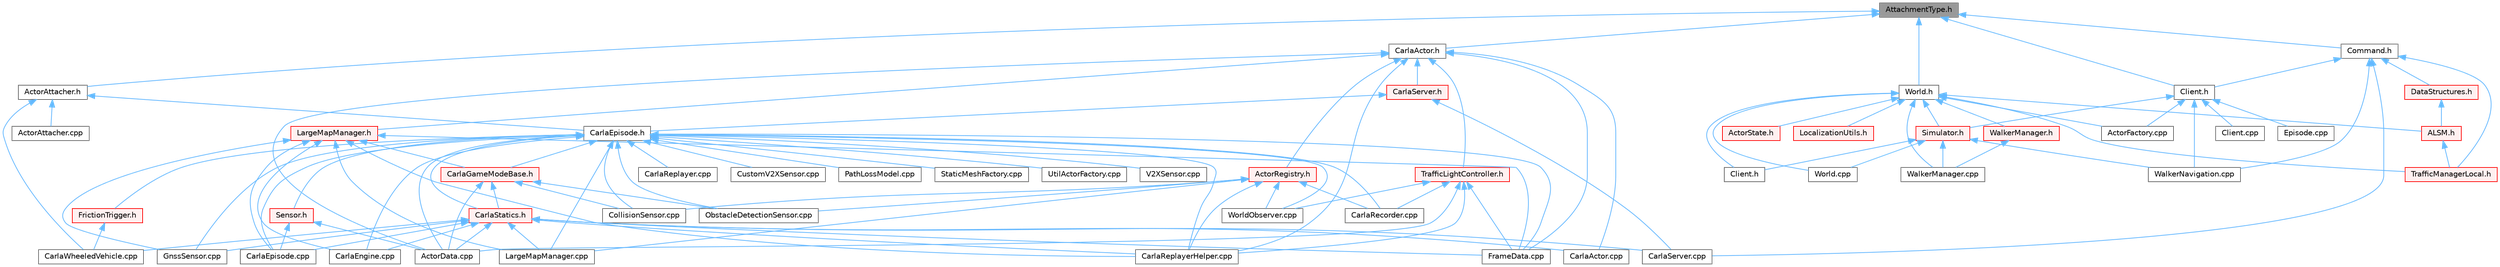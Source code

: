 digraph "AttachmentType.h"
{
 // INTERACTIVE_SVG=YES
 // LATEX_PDF_SIZE
  bgcolor="transparent";
  edge [fontname=Helvetica,fontsize=10,labelfontname=Helvetica,labelfontsize=10];
  node [fontname=Helvetica,fontsize=10,shape=box,height=0.2,width=0.4];
  Node1 [id="Node000001",label="AttachmentType.h",height=0.2,width=0.4,color="gray40", fillcolor="grey60", style="filled", fontcolor="black",tooltip=" "];
  Node1 -> Node2 [id="edge1_Node000001_Node000002",dir="back",color="steelblue1",style="solid",tooltip=" "];
  Node2 [id="Node000002",label="ActorAttacher.h",height=0.2,width=0.4,color="grey40", fillcolor="white", style="filled",URL="$d6/d68/ActorAttacher_8h.html",tooltip=" "];
  Node2 -> Node3 [id="edge2_Node000002_Node000003",dir="back",color="steelblue1",style="solid",tooltip=" "];
  Node3 [id="Node000003",label="ActorAttacher.cpp",height=0.2,width=0.4,color="grey40", fillcolor="white", style="filled",URL="$d1/d4c/ActorAttacher_8cpp.html",tooltip=" "];
  Node2 -> Node4 [id="edge3_Node000002_Node000004",dir="back",color="steelblue1",style="solid",tooltip=" "];
  Node4 [id="Node000004",label="CarlaEpisode.h",height=0.2,width=0.4,color="grey40", fillcolor="white", style="filled",URL="$de/db8/CarlaEpisode_8h.html",tooltip=" "];
  Node4 -> Node5 [id="edge4_Node000004_Node000005",dir="back",color="steelblue1",style="solid",tooltip=" "];
  Node5 [id="Node000005",label="ActorData.cpp",height=0.2,width=0.4,color="grey40", fillcolor="white", style="filled",URL="$da/d7f/ActorData_8cpp.html",tooltip=" "];
  Node4 -> Node6 [id="edge5_Node000004_Node000006",dir="back",color="steelblue1",style="solid",tooltip=" "];
  Node6 [id="Node000006",label="CarlaEngine.cpp",height=0.2,width=0.4,color="grey40", fillcolor="white", style="filled",URL="$d6/da1/CarlaEngine_8cpp.html",tooltip=" "];
  Node4 -> Node7 [id="edge6_Node000004_Node000007",dir="back",color="steelblue1",style="solid",tooltip=" "];
  Node7 [id="Node000007",label="CarlaEpisode.cpp",height=0.2,width=0.4,color="grey40", fillcolor="white", style="filled",URL="$d6/dd9/CarlaEpisode_8cpp.html",tooltip=" "];
  Node4 -> Node8 [id="edge7_Node000004_Node000008",dir="back",color="steelblue1",style="solid",tooltip=" "];
  Node8 [id="Node000008",label="CarlaGameModeBase.h",height=0.2,width=0.4,color="red", fillcolor="#FFF0F0", style="filled",URL="$d3/d49/CarlaGameModeBase_8h.html",tooltip=" "];
  Node8 -> Node5 [id="edge8_Node000008_Node000005",dir="back",color="steelblue1",style="solid",tooltip=" "];
  Node8 -> Node10 [id="edge9_Node000008_Node000010",dir="back",color="steelblue1",style="solid",tooltip=" "];
  Node10 [id="Node000010",label="CarlaStatics.h",height=0.2,width=0.4,color="red", fillcolor="#FFF0F0", style="filled",URL="$d9/dc8/CarlaStatics_8h.html",tooltip=" "];
  Node10 -> Node5 [id="edge10_Node000010_Node000005",dir="back",color="steelblue1",style="solid",tooltip=" "];
  Node10 -> Node11 [id="edge11_Node000010_Node000011",dir="back",color="steelblue1",style="solid",tooltip=" "];
  Node11 [id="Node000011",label="CarlaActor.cpp",height=0.2,width=0.4,color="grey40", fillcolor="white", style="filled",URL="$d3/d43/CarlaActor_8cpp.html",tooltip=" "];
  Node10 -> Node6 [id="edge12_Node000010_Node000006",dir="back",color="steelblue1",style="solid",tooltip=" "];
  Node10 -> Node7 [id="edge13_Node000010_Node000007",dir="back",color="steelblue1",style="solid",tooltip=" "];
  Node10 -> Node14 [id="edge14_Node000010_Node000014",dir="back",color="steelblue1",style="solid",tooltip=" "];
  Node14 [id="Node000014",label="CarlaReplayerHelper.cpp",height=0.2,width=0.4,color="grey40", fillcolor="white", style="filled",URL="$d2/d32/CarlaReplayerHelper_8cpp.html",tooltip=" "];
  Node10 -> Node15 [id="edge15_Node000010_Node000015",dir="back",color="steelblue1",style="solid",tooltip=" "];
  Node15 [id="Node000015",label="CarlaServer.cpp",height=0.2,width=0.4,color="grey40", fillcolor="white", style="filled",URL="$db/d6c/CarlaServer_8cpp.html",tooltip=" "];
  Node10 -> Node17 [id="edge16_Node000010_Node000017",dir="back",color="steelblue1",style="solid",tooltip=" "];
  Node17 [id="Node000017",label="CarlaWheeledVehicle.cpp",height=0.2,width=0.4,color="grey40", fillcolor="white", style="filled",URL="$dc/d65/CarlaWheeledVehicle_8cpp.html",tooltip=" "];
  Node10 -> Node20 [id="edge17_Node000010_Node000020",dir="back",color="steelblue1",style="solid",tooltip=" "];
  Node20 [id="Node000020",label="FrameData.cpp",height=0.2,width=0.4,color="grey40", fillcolor="white", style="filled",URL="$df/d8a/FrameData_8cpp.html",tooltip=" "];
  Node10 -> Node21 [id="edge18_Node000010_Node000021",dir="back",color="steelblue1",style="solid",tooltip=" "];
  Node21 [id="Node000021",label="GnssSensor.cpp",height=0.2,width=0.4,color="grey40", fillcolor="white", style="filled",URL="$d7/d22/GnssSensor_8cpp.html",tooltip=" "];
  Node10 -> Node22 [id="edge19_Node000010_Node000022",dir="back",color="steelblue1",style="solid",tooltip=" "];
  Node22 [id="Node000022",label="LargeMapManager.cpp",height=0.2,width=0.4,color="grey40", fillcolor="white", style="filled",URL="$df/d6c/LargeMapManager_8cpp.html",tooltip=" "];
  Node8 -> Node38 [id="edge20_Node000008_Node000038",dir="back",color="steelblue1",style="solid",tooltip=" "];
  Node38 [id="Node000038",label="CollisionSensor.cpp",height=0.2,width=0.4,color="grey40", fillcolor="white", style="filled",URL="$da/df0/CollisionSensor_8cpp.html",tooltip=" "];
  Node8 -> Node39 [id="edge21_Node000008_Node000039",dir="back",color="steelblue1",style="solid",tooltip=" "];
  Node39 [id="Node000039",label="ObstacleDetectionSensor.cpp",height=0.2,width=0.4,color="grey40", fillcolor="white", style="filled",URL="$d2/d70/ObstacleDetectionSensor_8cpp.html",tooltip=" "];
  Node4 -> Node40 [id="edge22_Node000004_Node000040",dir="back",color="steelblue1",style="solid",tooltip=" "];
  Node40 [id="Node000040",label="CarlaRecorder.cpp",height=0.2,width=0.4,color="grey40", fillcolor="white", style="filled",URL="$da/d49/CarlaRecorder_8cpp.html",tooltip=" "];
  Node4 -> Node41 [id="edge23_Node000004_Node000041",dir="back",color="steelblue1",style="solid",tooltip=" "];
  Node41 [id="Node000041",label="CarlaReplayer.cpp",height=0.2,width=0.4,color="grey40", fillcolor="white", style="filled",URL="$db/dba/CarlaReplayer_8cpp.html",tooltip=" "];
  Node4 -> Node14 [id="edge24_Node000004_Node000014",dir="back",color="steelblue1",style="solid",tooltip=" "];
  Node4 -> Node10 [id="edge25_Node000004_Node000010",dir="back",color="steelblue1",style="solid",tooltip=" "];
  Node4 -> Node38 [id="edge26_Node000004_Node000038",dir="back",color="steelblue1",style="solid",tooltip=" "];
  Node4 -> Node42 [id="edge27_Node000004_Node000042",dir="back",color="steelblue1",style="solid",tooltip=" "];
  Node42 [id="Node000042",label="CustomV2XSensor.cpp",height=0.2,width=0.4,color="grey40", fillcolor="white", style="filled",URL="$d8/d97/CustomV2XSensor_8cpp.html",tooltip=" "];
  Node4 -> Node20 [id="edge28_Node000004_Node000020",dir="back",color="steelblue1",style="solid",tooltip=" "];
  Node4 -> Node43 [id="edge29_Node000004_Node000043",dir="back",color="steelblue1",style="solid",tooltip=" "];
  Node43 [id="Node000043",label="FrictionTrigger.h",height=0.2,width=0.4,color="red", fillcolor="#FFF0F0", style="filled",URL="$d4/d30/FrictionTrigger_8h.html",tooltip=" "];
  Node43 -> Node17 [id="edge30_Node000043_Node000017",dir="back",color="steelblue1",style="solid",tooltip=" "];
  Node4 -> Node21 [id="edge31_Node000004_Node000021",dir="back",color="steelblue1",style="solid",tooltip=" "];
  Node4 -> Node22 [id="edge32_Node000004_Node000022",dir="back",color="steelblue1",style="solid",tooltip=" "];
  Node4 -> Node39 [id="edge33_Node000004_Node000039",dir="back",color="steelblue1",style="solid",tooltip=" "];
  Node4 -> Node45 [id="edge34_Node000004_Node000045",dir="back",color="steelblue1",style="solid",tooltip=" "];
  Node45 [id="Node000045",label="PathLossModel.cpp",height=0.2,width=0.4,color="grey40", fillcolor="white", style="filled",URL="$d9/dcb/PathLossModel_8cpp.html",tooltip=" "];
  Node4 -> Node46 [id="edge35_Node000004_Node000046",dir="back",color="steelblue1",style="solid",tooltip=" "];
  Node46 [id="Node000046",label="Sensor.h",height=0.2,width=0.4,color="red", fillcolor="#FFF0F0", style="filled",URL="$d7/d7d/Unreal_2CarlaUE4_2Plugins_2Carla_2Source_2Carla_2Sensor_2Sensor_8h.html",tooltip=" "];
  Node46 -> Node5 [id="edge36_Node000046_Node000005",dir="back",color="steelblue1",style="solid",tooltip=" "];
  Node46 -> Node7 [id="edge37_Node000046_Node000007",dir="back",color="steelblue1",style="solid",tooltip=" "];
  Node4 -> Node75 [id="edge38_Node000004_Node000075",dir="back",color="steelblue1",style="solid",tooltip=" "];
  Node75 [id="Node000075",label="StaticMeshFactory.cpp",height=0.2,width=0.4,color="grey40", fillcolor="white", style="filled",URL="$d7/dc4/StaticMeshFactory_8cpp.html",tooltip=" "];
  Node4 -> Node76 [id="edge39_Node000004_Node000076",dir="back",color="steelblue1",style="solid",tooltip=" "];
  Node76 [id="Node000076",label="UtilActorFactory.cpp",height=0.2,width=0.4,color="grey40", fillcolor="white", style="filled",URL="$dc/df0/UtilActorFactory_8cpp.html",tooltip=" "];
  Node4 -> Node50 [id="edge40_Node000004_Node000050",dir="back",color="steelblue1",style="solid",tooltip=" "];
  Node50 [id="Node000050",label="V2XSensor.cpp",height=0.2,width=0.4,color="grey40", fillcolor="white", style="filled",URL="$d2/df9/V2XSensor_8cpp.html",tooltip=" "];
  Node4 -> Node94 [id="edge41_Node000004_Node000094",dir="back",color="steelblue1",style="solid",tooltip=" "];
  Node94 [id="Node000094",label="WorldObserver.cpp",height=0.2,width=0.4,color="grey40", fillcolor="white", style="filled",URL="$d9/de7/WorldObserver_8cpp.html",tooltip=" "];
  Node2 -> Node17 [id="edge42_Node000002_Node000017",dir="back",color="steelblue1",style="solid",tooltip=" "];
  Node1 -> Node95 [id="edge43_Node000001_Node000095",dir="back",color="steelblue1",style="solid",tooltip=" "];
  Node95 [id="Node000095",label="CarlaActor.h",height=0.2,width=0.4,color="grey40", fillcolor="white", style="filled",URL="$de/d36/CarlaActor_8h.html",tooltip=" "];
  Node95 -> Node5 [id="edge44_Node000095_Node000005",dir="back",color="steelblue1",style="solid",tooltip=" "];
  Node95 -> Node96 [id="edge45_Node000095_Node000096",dir="back",color="steelblue1",style="solid",tooltip=" "];
  Node96 [id="Node000096",label="ActorRegistry.h",height=0.2,width=0.4,color="red", fillcolor="#FFF0F0", style="filled",URL="$da/de4/ActorRegistry_8h.html",tooltip=" "];
  Node96 -> Node40 [id="edge46_Node000096_Node000040",dir="back",color="steelblue1",style="solid",tooltip=" "];
  Node96 -> Node14 [id="edge47_Node000096_Node000014",dir="back",color="steelblue1",style="solid",tooltip=" "];
  Node96 -> Node38 [id="edge48_Node000096_Node000038",dir="back",color="steelblue1",style="solid",tooltip=" "];
  Node96 -> Node22 [id="edge49_Node000096_Node000022",dir="back",color="steelblue1",style="solid",tooltip=" "];
  Node96 -> Node39 [id="edge50_Node000096_Node000039",dir="back",color="steelblue1",style="solid",tooltip=" "];
  Node96 -> Node94 [id="edge51_Node000096_Node000094",dir="back",color="steelblue1",style="solid",tooltip=" "];
  Node95 -> Node11 [id="edge52_Node000095_Node000011",dir="back",color="steelblue1",style="solid",tooltip=" "];
  Node95 -> Node14 [id="edge53_Node000095_Node000014",dir="back",color="steelblue1",style="solid",tooltip=" "];
  Node95 -> Node98 [id="edge54_Node000095_Node000098",dir="back",color="steelblue1",style="solid",tooltip=" "];
  Node98 [id="Node000098",label="CarlaServer.h",height=0.2,width=0.4,color="red", fillcolor="#FFF0F0", style="filled",URL="$d0/d35/CarlaServer_8h.html",tooltip=" "];
  Node98 -> Node4 [id="edge55_Node000098_Node000004",dir="back",color="steelblue1",style="solid",tooltip=" "];
  Node98 -> Node15 [id="edge56_Node000098_Node000015",dir="back",color="steelblue1",style="solid",tooltip=" "];
  Node95 -> Node20 [id="edge57_Node000095_Node000020",dir="back",color="steelblue1",style="solid",tooltip=" "];
  Node95 -> Node109 [id="edge58_Node000095_Node000109",dir="back",color="steelblue1",style="solid",tooltip=" "];
  Node109 [id="Node000109",label="LargeMapManager.h",height=0.2,width=0.4,color="red", fillcolor="#FFF0F0", style="filled",URL="$d3/d30/LargeMapManager_8h.html",tooltip=" "];
  Node109 -> Node6 [id="edge59_Node000109_Node000006",dir="back",color="steelblue1",style="solid",tooltip=" "];
  Node109 -> Node7 [id="edge60_Node000109_Node000007",dir="back",color="steelblue1",style="solid",tooltip=" "];
  Node109 -> Node8 [id="edge61_Node000109_Node000008",dir="back",color="steelblue1",style="solid",tooltip=" "];
  Node109 -> Node14 [id="edge62_Node000109_Node000014",dir="back",color="steelblue1",style="solid",tooltip=" "];
  Node109 -> Node20 [id="edge63_Node000109_Node000020",dir="back",color="steelblue1",style="solid",tooltip=" "];
  Node109 -> Node21 [id="edge64_Node000109_Node000021",dir="back",color="steelblue1",style="solid",tooltip=" "];
  Node109 -> Node22 [id="edge65_Node000109_Node000022",dir="back",color="steelblue1",style="solid",tooltip=" "];
  Node95 -> Node115 [id="edge66_Node000095_Node000115",dir="back",color="steelblue1",style="solid",tooltip=" "];
  Node115 [id="Node000115",label="TrafficLightController.h",height=0.2,width=0.4,color="red", fillcolor="#FFF0F0", style="filled",URL="$dd/d67/TrafficLightController_8h.html",tooltip=" "];
  Node115 -> Node5 [id="edge67_Node000115_Node000005",dir="back",color="steelblue1",style="solid",tooltip=" "];
  Node115 -> Node40 [id="edge68_Node000115_Node000040",dir="back",color="steelblue1",style="solid",tooltip=" "];
  Node115 -> Node14 [id="edge69_Node000115_Node000014",dir="back",color="steelblue1",style="solid",tooltip=" "];
  Node115 -> Node20 [id="edge70_Node000115_Node000020",dir="back",color="steelblue1",style="solid",tooltip=" "];
  Node115 -> Node94 [id="edge71_Node000115_Node000094",dir="back",color="steelblue1",style="solid",tooltip=" "];
  Node1 -> Node119 [id="edge72_Node000001_Node000119",dir="back",color="steelblue1",style="solid",tooltip=" "];
  Node119 [id="Node000119",label="Client.h",height=0.2,width=0.4,color="grey40", fillcolor="white", style="filled",URL="$df/d8b/client_2detail_2Client_8h.html",tooltip=" "];
  Node119 -> Node120 [id="edge73_Node000119_Node000120",dir="back",color="steelblue1",style="solid",tooltip=" "];
  Node120 [id="Node000120",label="ActorFactory.cpp",height=0.2,width=0.4,color="grey40", fillcolor="white", style="filled",URL="$df/dd6/ActorFactory_8cpp.html",tooltip=" "];
  Node119 -> Node121 [id="edge74_Node000119_Node000121",dir="back",color="steelblue1",style="solid",tooltip=" "];
  Node121 [id="Node000121",label="Client.cpp",height=0.2,width=0.4,color="grey40", fillcolor="white", style="filled",URL="$dc/d4a/client_2detail_2Client_8cpp.html",tooltip=" "];
  Node119 -> Node122 [id="edge75_Node000119_Node000122",dir="back",color="steelblue1",style="solid",tooltip=" "];
  Node122 [id="Node000122",label="Episode.cpp",height=0.2,width=0.4,color="grey40", fillcolor="white", style="filled",URL="$d6/d12/Episode_8cpp.html",tooltip=" "];
  Node119 -> Node123 [id="edge76_Node000119_Node000123",dir="back",color="steelblue1",style="solid",tooltip=" "];
  Node123 [id="Node000123",label="Simulator.h",height=0.2,width=0.4,color="red", fillcolor="#FFF0F0", style="filled",URL="$d6/d4a/Simulator_8h.html",tooltip=" "];
  Node123 -> Node125 [id="edge77_Node000123_Node000125",dir="back",color="steelblue1",style="solid",tooltip=" "];
  Node125 [id="Node000125",label="Client.h",height=0.2,width=0.4,color="grey40", fillcolor="white", style="filled",URL="$dd/de3/client_2Client_8h.html",tooltip=" "];
  Node123 -> Node142 [id="edge78_Node000123_Node000142",dir="back",color="steelblue1",style="solid",tooltip=" "];
  Node142 [id="Node000142",label="WalkerManager.cpp",height=0.2,width=0.4,color="grey40", fillcolor="white", style="filled",URL="$d2/dbb/WalkerManager_8cpp.html",tooltip=" "];
  Node123 -> Node143 [id="edge79_Node000123_Node000143",dir="back",color="steelblue1",style="solid",tooltip=" "];
  Node143 [id="Node000143",label="WalkerNavigation.cpp",height=0.2,width=0.4,color="grey40", fillcolor="white", style="filled",URL="$de/d84/WalkerNavigation_8cpp.html",tooltip=" "];
  Node123 -> Node144 [id="edge80_Node000123_Node000144",dir="back",color="steelblue1",style="solid",tooltip=" "];
  Node144 [id="Node000144",label="World.cpp",height=0.2,width=0.4,color="grey40", fillcolor="white", style="filled",URL="$d7/dfe/World_8cpp.html",tooltip=" "];
  Node119 -> Node143 [id="edge81_Node000119_Node000143",dir="back",color="steelblue1",style="solid",tooltip=" "];
  Node1 -> Node145 [id="edge82_Node000001_Node000145",dir="back",color="steelblue1",style="solid",tooltip=" "];
  Node145 [id="Node000145",label="Command.h",height=0.2,width=0.4,color="grey40", fillcolor="white", style="filled",URL="$d1/d55/Command_8h.html",tooltip=" "];
  Node145 -> Node15 [id="edge83_Node000145_Node000015",dir="back",color="steelblue1",style="solid",tooltip=" "];
  Node145 -> Node119 [id="edge84_Node000145_Node000119",dir="back",color="steelblue1",style="solid",tooltip=" "];
  Node145 -> Node146 [id="edge85_Node000145_Node000146",dir="back",color="steelblue1",style="solid",tooltip=" "];
  Node146 [id="Node000146",label="DataStructures.h",height=0.2,width=0.4,color="red", fillcolor="#FFF0F0", style="filled",URL="$d0/d49/DataStructures_8h.html",tooltip=" "];
  Node146 -> Node147 [id="edge86_Node000146_Node000147",dir="back",color="steelblue1",style="solid",tooltip=" "];
  Node147 [id="Node000147",label="ALSM.h",height=0.2,width=0.4,color="red", fillcolor="#FFF0F0", style="filled",URL="$dc/d2c/ALSM_8h.html",tooltip=" "];
  Node147 -> Node149 [id="edge87_Node000147_Node000149",dir="back",color="steelblue1",style="solid",tooltip=" "];
  Node149 [id="Node000149",label="TrafficManagerLocal.h",height=0.2,width=0.4,color="red", fillcolor="#FFF0F0", style="filled",URL="$db/ddf/TrafficManagerLocal_8h.html",tooltip=" "];
  Node145 -> Node149 [id="edge88_Node000145_Node000149",dir="back",color="steelblue1",style="solid",tooltip=" "];
  Node145 -> Node143 [id="edge89_Node000145_Node000143",dir="back",color="steelblue1",style="solid",tooltip=" "];
  Node1 -> Node163 [id="edge90_Node000001_Node000163",dir="back",color="steelblue1",style="solid",tooltip=" "];
  Node163 [id="Node000163",label="World.h",height=0.2,width=0.4,color="grey40", fillcolor="white", style="filled",URL="$dd/d5b/World_8h.html",tooltip=" "];
  Node163 -> Node147 [id="edge91_Node000163_Node000147",dir="back",color="steelblue1",style="solid",tooltip=" "];
  Node163 -> Node120 [id="edge92_Node000163_Node000120",dir="back",color="steelblue1",style="solid",tooltip=" "];
  Node163 -> Node164 [id="edge93_Node000163_Node000164",dir="back",color="steelblue1",style="solid",tooltip=" "];
  Node164 [id="Node000164",label="ActorState.h",height=0.2,width=0.4,color="red", fillcolor="#FFF0F0", style="filled",URL="$d4/d22/client_2detail_2ActorState_8h.html",tooltip=" "];
  Node163 -> Node125 [id="edge94_Node000163_Node000125",dir="back",color="steelblue1",style="solid",tooltip=" "];
  Node163 -> Node170 [id="edge95_Node000163_Node000170",dir="back",color="steelblue1",style="solid",tooltip=" "];
  Node170 [id="Node000170",label="LocalizationUtils.h",height=0.2,width=0.4,color="red", fillcolor="#FFF0F0", style="filled",URL="$d2/d84/LocalizationUtils_8h.html",tooltip=" "];
  Node163 -> Node123 [id="edge96_Node000163_Node000123",dir="back",color="steelblue1",style="solid",tooltip=" "];
  Node163 -> Node149 [id="edge97_Node000163_Node000149",dir="back",color="steelblue1",style="solid",tooltip=" "];
  Node163 -> Node142 [id="edge98_Node000163_Node000142",dir="back",color="steelblue1",style="solid",tooltip=" "];
  Node163 -> Node196 [id="edge99_Node000163_Node000196",dir="back",color="steelblue1",style="solid",tooltip=" "];
  Node196 [id="Node000196",label="WalkerManager.h",height=0.2,width=0.4,color="red", fillcolor="#FFF0F0", style="filled",URL="$df/d64/WalkerManager_8h.html",tooltip=" "];
  Node196 -> Node142 [id="edge100_Node000196_Node000142",dir="back",color="steelblue1",style="solid",tooltip=" "];
  Node163 -> Node144 [id="edge101_Node000163_Node000144",dir="back",color="steelblue1",style="solid",tooltip=" "];
}
